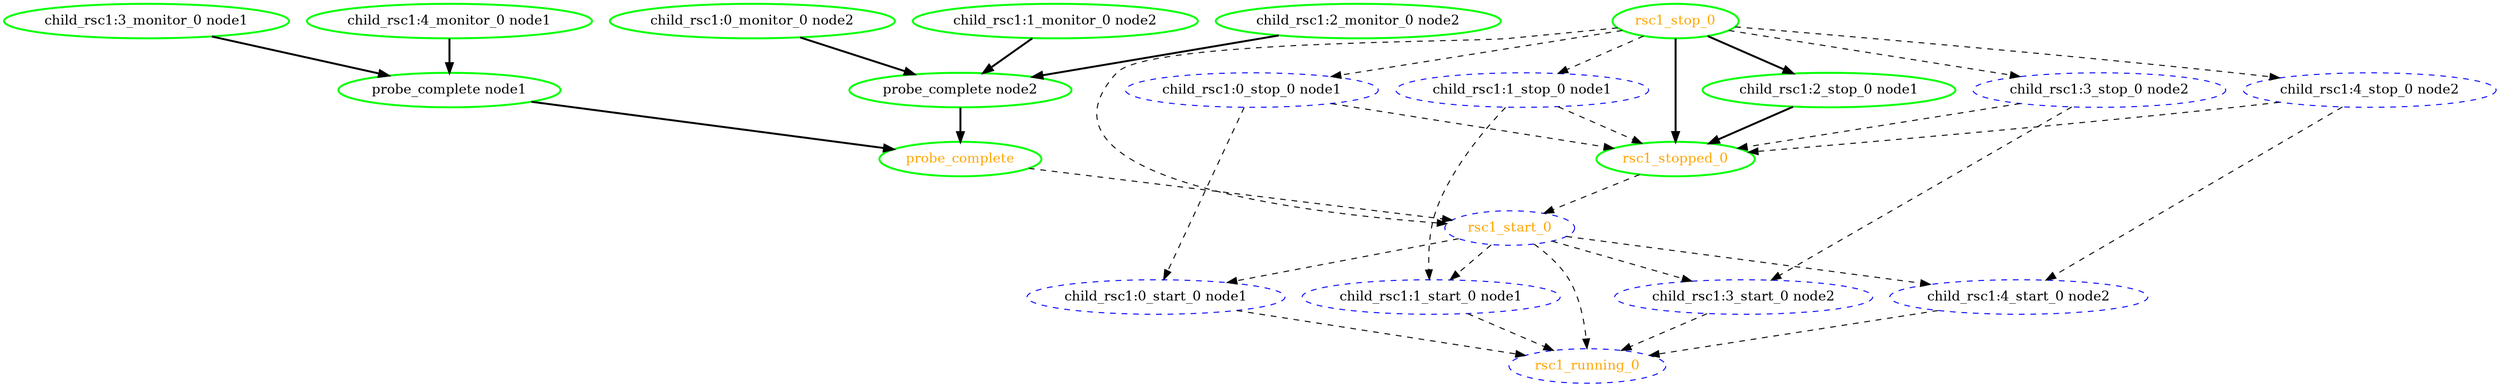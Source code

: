 digraph "g" {
	size = "30,30"
"probe_complete" [ style=bold color="green" fontcolor="orange" ]
"probe_complete node1" [ style=bold color="green" fontcolor="black" ]
"child_rsc1:3_monitor_0 node1" [ style=bold color="green" fontcolor="black" ]
"child_rsc1:4_monitor_0 node1" [ style=bold color="green" fontcolor="black" ]
"probe_complete node2" [ style=bold color="green" fontcolor="black" ]
"child_rsc1:0_monitor_0 node2" [ style=bold color="green" fontcolor="black" ]
"child_rsc1:1_monitor_0 node2" [ style=bold color="green" fontcolor="black" ]
"child_rsc1:2_monitor_0 node2" [ style=bold color="green" fontcolor="black" ]
"child_rsc1:0_stop_0 node1" [ style="dashed" color="blue" fontcolor="black" ]
"child_rsc1:0_start_0 node1" [ style="dashed" color="blue" fontcolor="black" ]
"child_rsc1:1_stop_0 node1" [ style="dashed" color="blue" fontcolor="black" ]
"child_rsc1:1_start_0 node1" [ style="dashed" color="blue" fontcolor="black" ]
"child_rsc1:2_stop_0 node1" [ style=bold color="green" fontcolor="black" ]
"child_rsc1:3_stop_0 node2" [ style="dashed" color="blue" fontcolor="black" ]
"child_rsc1:3_start_0 node2" [ style="dashed" color="blue" fontcolor="black" ]
"child_rsc1:4_stop_0 node2" [ style="dashed" color="blue" fontcolor="black" ]
"child_rsc1:4_start_0 node2" [ style="dashed" color="blue" fontcolor="black" ]
"rsc1_start_0" [ style="dashed" color="blue" fontcolor="orange" ]
"rsc1_running_0" [ style="dashed" color="blue" fontcolor="orange" ]
"rsc1_stop_0" [ style=bold color="green" fontcolor="orange" ]
"rsc1_stopped_0" [ style=bold color="green" fontcolor="orange" ]
"probe_complete node1" -> "probe_complete" [ style = bold]
"probe_complete node2" -> "probe_complete" [ style = bold]
"child_rsc1:3_monitor_0 node1" -> "probe_complete node1" [ style = bold]
"child_rsc1:4_monitor_0 node1" -> "probe_complete node1" [ style = bold]
"child_rsc1:0_monitor_0 node2" -> "probe_complete node2" [ style = bold]
"child_rsc1:1_monitor_0 node2" -> "probe_complete node2" [ style = bold]
"child_rsc1:2_monitor_0 node2" -> "probe_complete node2" [ style = bold]
"rsc1_stop_0" -> "child_rsc1:0_stop_0 node1" [ style = dashed]
"child_rsc1:0_stop_0 node1" -> "child_rsc1:0_start_0 node1" [ style = dashed]
"rsc1_start_0" -> "child_rsc1:0_start_0 node1" [ style = dashed]
"rsc1_stop_0" -> "child_rsc1:1_stop_0 node1" [ style = dashed]
"child_rsc1:1_stop_0 node1" -> "child_rsc1:1_start_0 node1" [ style = dashed]
"rsc1_start_0" -> "child_rsc1:1_start_0 node1" [ style = dashed]
"rsc1_stop_0" -> "child_rsc1:2_stop_0 node1" [ style = bold]
"rsc1_stop_0" -> "child_rsc1:3_stop_0 node2" [ style = dashed]
"child_rsc1:3_stop_0 node2" -> "child_rsc1:3_start_0 node2" [ style = dashed]
"rsc1_start_0" -> "child_rsc1:3_start_0 node2" [ style = dashed]
"rsc1_stop_0" -> "child_rsc1:4_stop_0 node2" [ style = dashed]
"child_rsc1:4_stop_0 node2" -> "child_rsc1:4_start_0 node2" [ style = dashed]
"rsc1_start_0" -> "child_rsc1:4_start_0 node2" [ style = dashed]
"probe_complete" -> "rsc1_start_0" [ style = dashed]
"rsc1_stop_0" -> "rsc1_start_0" [ style = dashed]
"rsc1_stopped_0" -> "rsc1_start_0" [ style = dashed]
"rsc1_start_0" -> "rsc1_running_0" [ style = dashed]
"child_rsc1:0_start_0 node1" -> "rsc1_running_0" [ style = dashed]
"child_rsc1:1_start_0 node1" -> "rsc1_running_0" [ style = dashed]
"child_rsc1:3_start_0 node2" -> "rsc1_running_0" [ style = dashed]
"child_rsc1:4_start_0 node2" -> "rsc1_running_0" [ style = dashed]
"child_rsc1:0_stop_0 node1" -> "rsc1_stopped_0" [ style = dashed]
"child_rsc1:1_stop_0 node1" -> "rsc1_stopped_0" [ style = dashed]
"child_rsc1:2_stop_0 node1" -> "rsc1_stopped_0" [ style = bold]
"child_rsc1:3_stop_0 node2" -> "rsc1_stopped_0" [ style = dashed]
"child_rsc1:4_stop_0 node2" -> "rsc1_stopped_0" [ style = dashed]
"rsc1_stop_0" -> "rsc1_stopped_0" [ style = bold]
}

